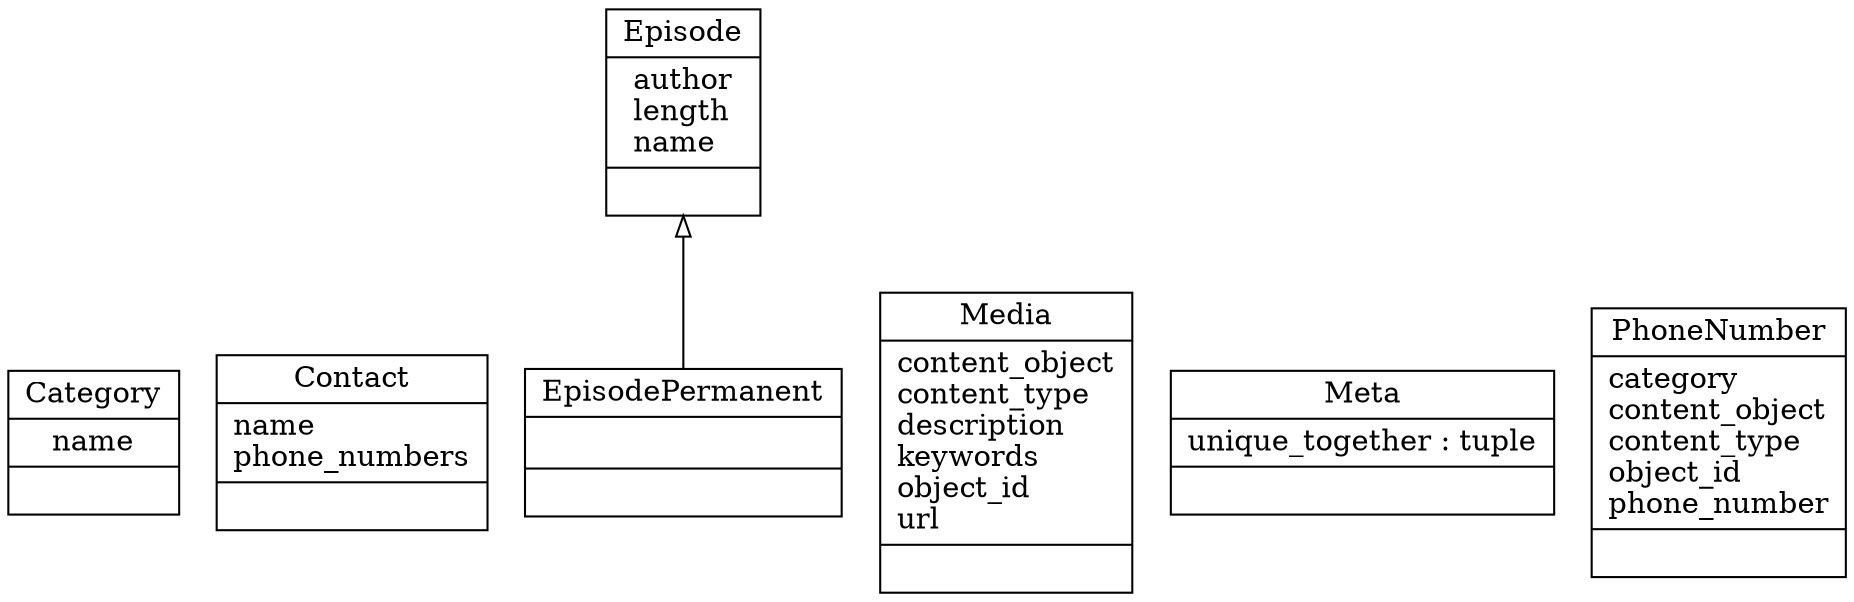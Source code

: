 digraph "classes_25" {
rankdir=BT
charset="utf-8"
"generic_inline_admin.models.Category" [color="black", fontcolor="black", label=<{Category|name<br ALIGN="LEFT"/>|}>, shape="record", style="solid"];
"generic_inline_admin.models.Contact" [color="black", fontcolor="black", label=<{Contact|name<br ALIGN="LEFT"/>phone_numbers<br ALIGN="LEFT"/>|}>, shape="record", style="solid"];
"generic_inline_admin.models.Episode" [color="black", fontcolor="black", label=<{Episode|author<br ALIGN="LEFT"/>length<br ALIGN="LEFT"/>name<br ALIGN="LEFT"/>|}>, shape="record", style="solid"];
"generic_inline_admin.models.EpisodePermanent" [color="black", fontcolor="black", label=<{EpisodePermanent|<br ALIGN="LEFT"/>|}>, shape="record", style="solid"];
"generic_inline_admin.models.Media" [color="black", fontcolor="black", label=<{Media|content_object<br ALIGN="LEFT"/>content_type<br ALIGN="LEFT"/>description<br ALIGN="LEFT"/>keywords<br ALIGN="LEFT"/>object_id<br ALIGN="LEFT"/>url<br ALIGN="LEFT"/>|}>, shape="record", style="solid"];
"generic_inline_admin.models.PhoneNumber.Meta" [color="black", fontcolor="black", label=<{Meta|unique_together : tuple<br ALIGN="LEFT"/>|}>, shape="record", style="solid"];
"generic_inline_admin.models.PhoneNumber" [color="black", fontcolor="black", label=<{PhoneNumber|category<br ALIGN="LEFT"/>content_object<br ALIGN="LEFT"/>content_type<br ALIGN="LEFT"/>object_id<br ALIGN="LEFT"/>phone_number<br ALIGN="LEFT"/>|}>, shape="record", style="solid"];
"generic_inline_admin.models.EpisodePermanent" -> "generic_inline_admin.models.Episode" [arrowhead="empty", arrowtail="none"];
}
